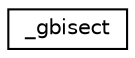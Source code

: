 digraph "Graphical Class Hierarchy"
{
  edge [fontname="Helvetica",fontsize="10",labelfontname="Helvetica",labelfontsize="10"];
  node [fontname="Helvetica",fontsize="10",shape=record];
  rankdir="LR";
  Node1 [label="_gbisect",height=0.2,width=0.4,color="black", fillcolor="white", style="filled",URL="$struct__gbisect.html"];
}
